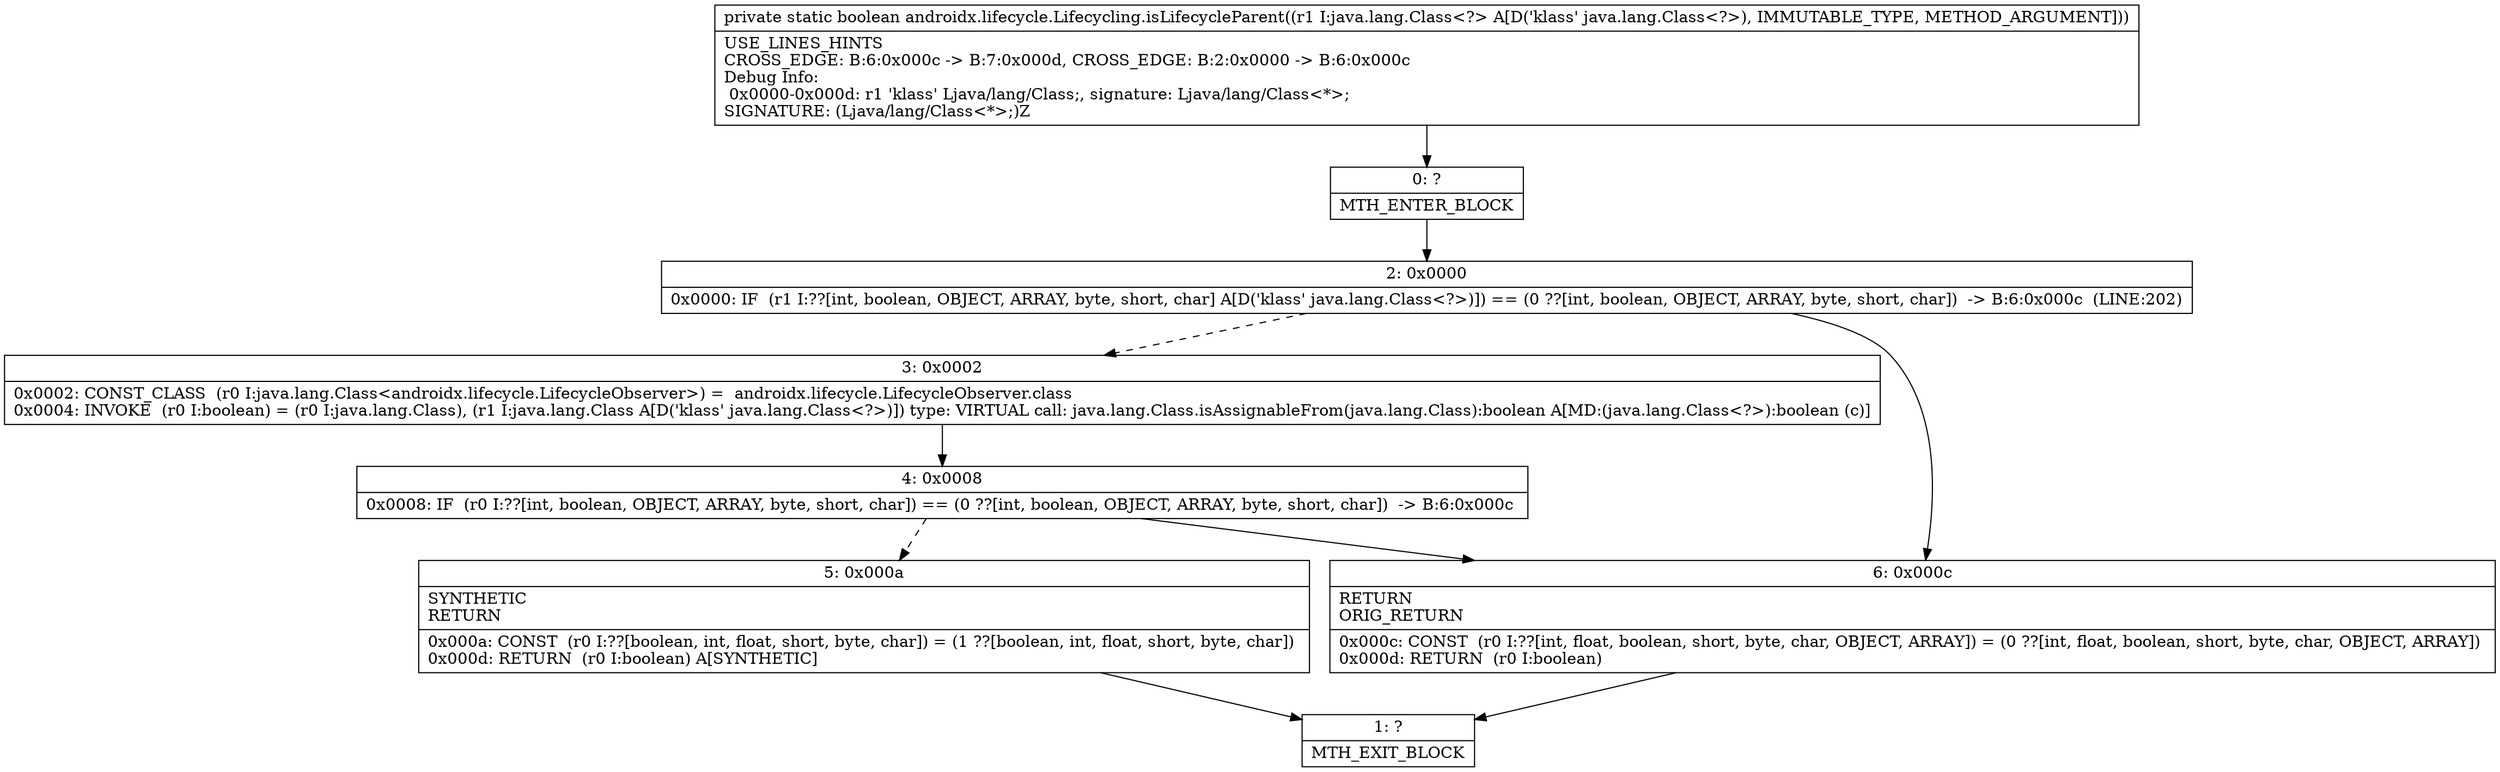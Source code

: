 digraph "CFG forandroidx.lifecycle.Lifecycling.isLifecycleParent(Ljava\/lang\/Class;)Z" {
Node_0 [shape=record,label="{0\:\ ?|MTH_ENTER_BLOCK\l}"];
Node_2 [shape=record,label="{2\:\ 0x0000|0x0000: IF  (r1 I:??[int, boolean, OBJECT, ARRAY, byte, short, char] A[D('klass' java.lang.Class\<?\>)]) == (0 ??[int, boolean, OBJECT, ARRAY, byte, short, char])  \-\> B:6:0x000c  (LINE:202)\l}"];
Node_3 [shape=record,label="{3\:\ 0x0002|0x0002: CONST_CLASS  (r0 I:java.lang.Class\<androidx.lifecycle.LifecycleObserver\>) =  androidx.lifecycle.LifecycleObserver.class \l0x0004: INVOKE  (r0 I:boolean) = (r0 I:java.lang.Class), (r1 I:java.lang.Class A[D('klass' java.lang.Class\<?\>)]) type: VIRTUAL call: java.lang.Class.isAssignableFrom(java.lang.Class):boolean A[MD:(java.lang.Class\<?\>):boolean (c)]\l}"];
Node_4 [shape=record,label="{4\:\ 0x0008|0x0008: IF  (r0 I:??[int, boolean, OBJECT, ARRAY, byte, short, char]) == (0 ??[int, boolean, OBJECT, ARRAY, byte, short, char])  \-\> B:6:0x000c \l}"];
Node_5 [shape=record,label="{5\:\ 0x000a|SYNTHETIC\lRETURN\l|0x000a: CONST  (r0 I:??[boolean, int, float, short, byte, char]) = (1 ??[boolean, int, float, short, byte, char]) \l0x000d: RETURN  (r0 I:boolean) A[SYNTHETIC]\l}"];
Node_1 [shape=record,label="{1\:\ ?|MTH_EXIT_BLOCK\l}"];
Node_6 [shape=record,label="{6\:\ 0x000c|RETURN\lORIG_RETURN\l|0x000c: CONST  (r0 I:??[int, float, boolean, short, byte, char, OBJECT, ARRAY]) = (0 ??[int, float, boolean, short, byte, char, OBJECT, ARRAY]) \l0x000d: RETURN  (r0 I:boolean) \l}"];
MethodNode[shape=record,label="{private static boolean androidx.lifecycle.Lifecycling.isLifecycleParent((r1 I:java.lang.Class\<?\> A[D('klass' java.lang.Class\<?\>), IMMUTABLE_TYPE, METHOD_ARGUMENT]))  | USE_LINES_HINTS\lCROSS_EDGE: B:6:0x000c \-\> B:7:0x000d, CROSS_EDGE: B:2:0x0000 \-\> B:6:0x000c\lDebug Info:\l  0x0000\-0x000d: r1 'klass' Ljava\/lang\/Class;, signature: Ljava\/lang\/Class\<*\>;\lSIGNATURE: (Ljava\/lang\/Class\<*\>;)Z\l}"];
MethodNode -> Node_0;Node_0 -> Node_2;
Node_2 -> Node_3[style=dashed];
Node_2 -> Node_6;
Node_3 -> Node_4;
Node_4 -> Node_5[style=dashed];
Node_4 -> Node_6;
Node_5 -> Node_1;
Node_6 -> Node_1;
}

